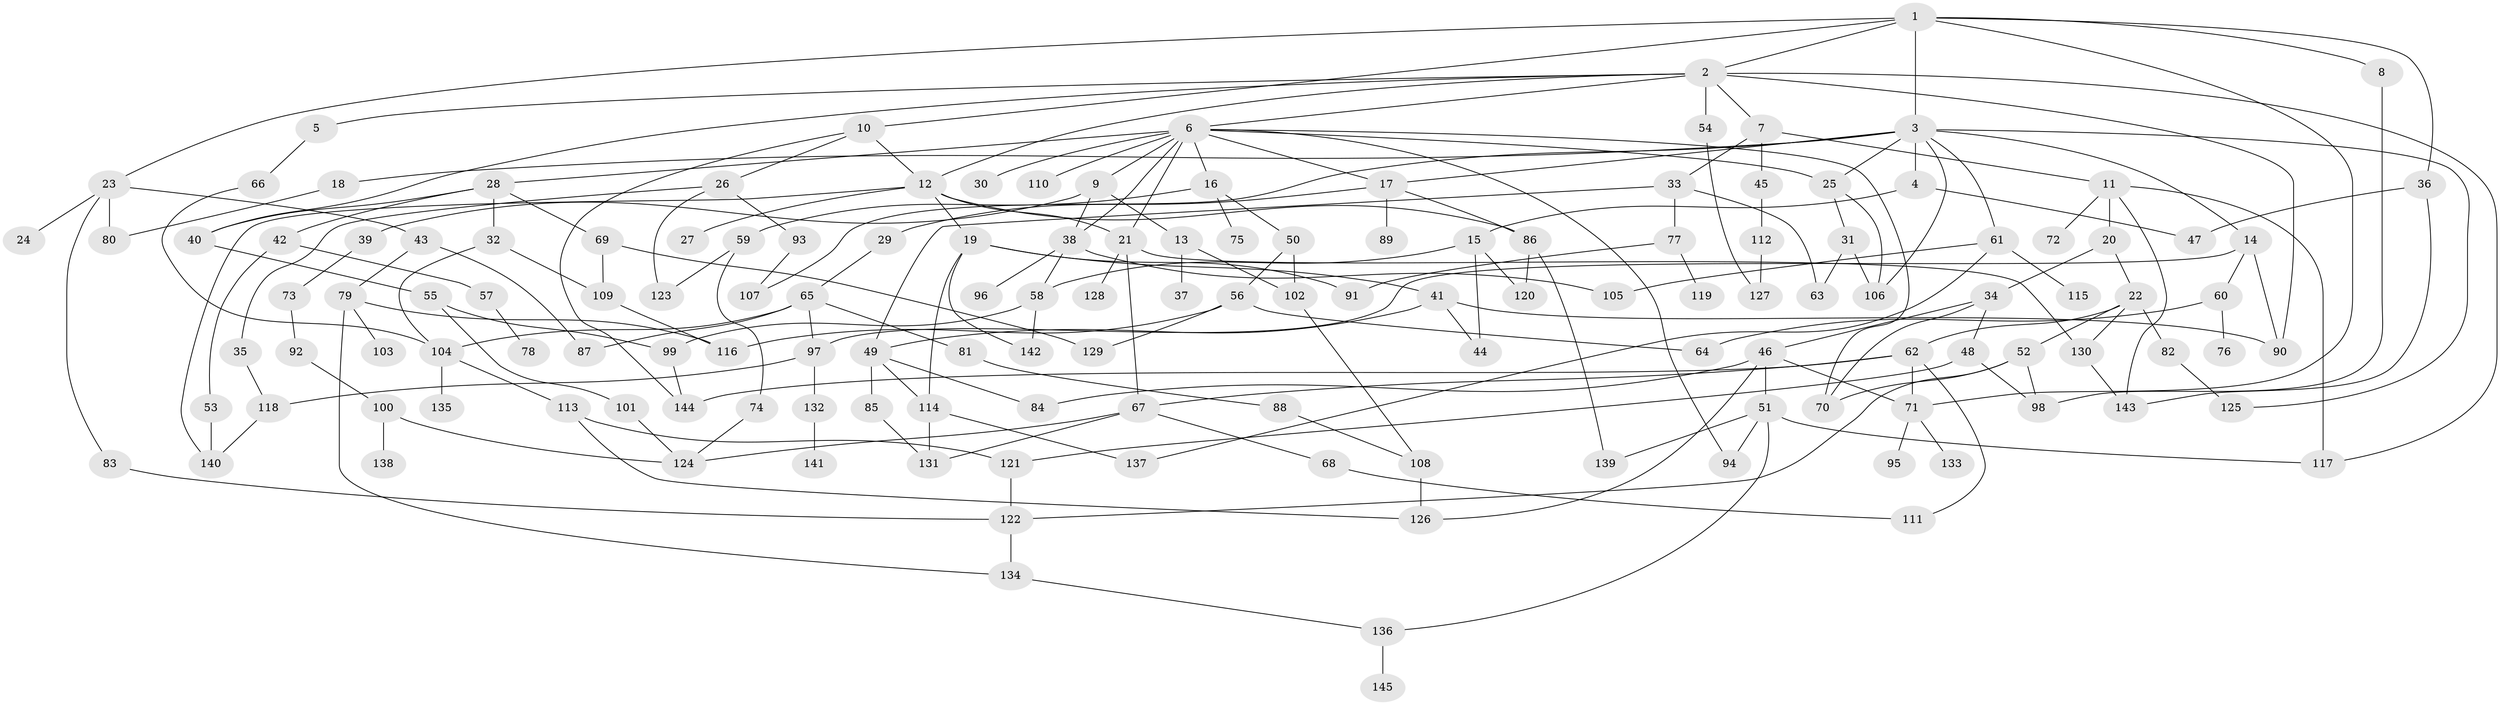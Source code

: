 // Generated by graph-tools (version 1.1) at 2025/41/03/09/25 04:41:43]
// undirected, 145 vertices, 216 edges
graph export_dot {
graph [start="1"]
  node [color=gray90,style=filled];
  1;
  2;
  3;
  4;
  5;
  6;
  7;
  8;
  9;
  10;
  11;
  12;
  13;
  14;
  15;
  16;
  17;
  18;
  19;
  20;
  21;
  22;
  23;
  24;
  25;
  26;
  27;
  28;
  29;
  30;
  31;
  32;
  33;
  34;
  35;
  36;
  37;
  38;
  39;
  40;
  41;
  42;
  43;
  44;
  45;
  46;
  47;
  48;
  49;
  50;
  51;
  52;
  53;
  54;
  55;
  56;
  57;
  58;
  59;
  60;
  61;
  62;
  63;
  64;
  65;
  66;
  67;
  68;
  69;
  70;
  71;
  72;
  73;
  74;
  75;
  76;
  77;
  78;
  79;
  80;
  81;
  82;
  83;
  84;
  85;
  86;
  87;
  88;
  89;
  90;
  91;
  92;
  93;
  94;
  95;
  96;
  97;
  98;
  99;
  100;
  101;
  102;
  103;
  104;
  105;
  106;
  107;
  108;
  109;
  110;
  111;
  112;
  113;
  114;
  115;
  116;
  117;
  118;
  119;
  120;
  121;
  122;
  123;
  124;
  125;
  126;
  127;
  128;
  129;
  130;
  131;
  132;
  133;
  134;
  135;
  136;
  137;
  138;
  139;
  140;
  141;
  142;
  143;
  144;
  145;
  1 -- 2;
  1 -- 3;
  1 -- 8;
  1 -- 10;
  1 -- 23;
  1 -- 36;
  1 -- 71;
  2 -- 5;
  2 -- 6;
  2 -- 7;
  2 -- 40;
  2 -- 54;
  2 -- 90;
  2 -- 12;
  2 -- 117;
  3 -- 4;
  3 -- 14;
  3 -- 17;
  3 -- 18;
  3 -- 25;
  3 -- 61;
  3 -- 107;
  3 -- 106;
  3 -- 125;
  4 -- 15;
  4 -- 47;
  5 -- 66;
  6 -- 9;
  6 -- 16;
  6 -- 28;
  6 -- 30;
  6 -- 70;
  6 -- 94;
  6 -- 110;
  6 -- 21;
  6 -- 25;
  6 -- 38;
  6 -- 17;
  7 -- 11;
  7 -- 33;
  7 -- 45;
  8 -- 98;
  9 -- 13;
  9 -- 38;
  9 -- 39;
  10 -- 12;
  10 -- 26;
  10 -- 144;
  11 -- 20;
  11 -- 72;
  11 -- 117;
  11 -- 143;
  12 -- 19;
  12 -- 21;
  12 -- 27;
  12 -- 140;
  12 -- 86;
  13 -- 37;
  13 -- 102;
  14 -- 60;
  14 -- 97;
  14 -- 90;
  15 -- 44;
  15 -- 120;
  15 -- 58;
  16 -- 50;
  16 -- 59;
  16 -- 75;
  17 -- 29;
  17 -- 86;
  17 -- 89;
  18 -- 80;
  19 -- 41;
  19 -- 91;
  19 -- 114;
  19 -- 142;
  20 -- 22;
  20 -- 34;
  21 -- 67;
  21 -- 128;
  21 -- 130;
  22 -- 52;
  22 -- 62;
  22 -- 82;
  22 -- 130;
  23 -- 24;
  23 -- 43;
  23 -- 80;
  23 -- 83;
  25 -- 31;
  25 -- 106;
  26 -- 35;
  26 -- 93;
  26 -- 123;
  28 -- 32;
  28 -- 42;
  28 -- 69;
  28 -- 40;
  29 -- 65;
  31 -- 63;
  31 -- 106;
  32 -- 109;
  32 -- 104;
  33 -- 77;
  33 -- 49;
  33 -- 63;
  34 -- 46;
  34 -- 48;
  34 -- 70;
  35 -- 118;
  36 -- 143;
  36 -- 47;
  38 -- 58;
  38 -- 96;
  38 -- 105;
  39 -- 73;
  40 -- 55;
  41 -- 49;
  41 -- 90;
  41 -- 44;
  42 -- 53;
  42 -- 57;
  43 -- 79;
  43 -- 87;
  45 -- 112;
  46 -- 51;
  46 -- 84;
  46 -- 126;
  46 -- 71;
  48 -- 98;
  48 -- 121;
  49 -- 85;
  49 -- 84;
  49 -- 114;
  50 -- 56;
  50 -- 102;
  51 -- 117;
  51 -- 136;
  51 -- 139;
  51 -- 94;
  52 -- 122;
  52 -- 70;
  52 -- 98;
  53 -- 140;
  54 -- 127;
  55 -- 101;
  55 -- 99;
  56 -- 64;
  56 -- 116;
  56 -- 129;
  57 -- 78;
  58 -- 99;
  58 -- 142;
  59 -- 74;
  59 -- 123;
  60 -- 76;
  60 -- 64;
  61 -- 115;
  61 -- 137;
  61 -- 105;
  62 -- 71;
  62 -- 111;
  62 -- 144;
  62 -- 67;
  65 -- 81;
  65 -- 87;
  65 -- 104;
  65 -- 97;
  66 -- 104;
  67 -- 68;
  67 -- 124;
  67 -- 131;
  68 -- 111;
  69 -- 129;
  69 -- 109;
  71 -- 95;
  71 -- 133;
  73 -- 92;
  74 -- 124;
  77 -- 119;
  77 -- 91;
  79 -- 103;
  79 -- 134;
  79 -- 116;
  81 -- 88;
  82 -- 125;
  83 -- 122;
  85 -- 131;
  86 -- 139;
  86 -- 120;
  88 -- 108;
  92 -- 100;
  93 -- 107;
  97 -- 132;
  97 -- 118;
  99 -- 144;
  100 -- 138;
  100 -- 124;
  101 -- 124;
  102 -- 108;
  104 -- 113;
  104 -- 135;
  108 -- 126;
  109 -- 116;
  112 -- 127;
  113 -- 121;
  113 -- 126;
  114 -- 131;
  114 -- 137;
  118 -- 140;
  121 -- 122;
  122 -- 134;
  130 -- 143;
  132 -- 141;
  134 -- 136;
  136 -- 145;
}
